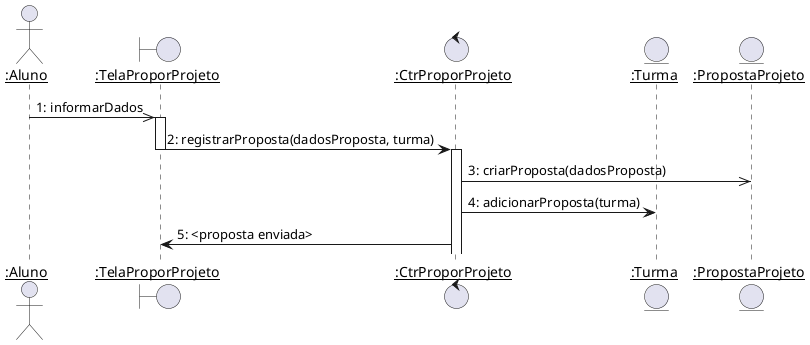 @startuml
skinparam sequenceParticipant underline

actor ":Aluno" as Aluno
boundary ":TelaProporProjeto" as TelaProporProjeto
control ":CtrProporProjeto" as CtrProporProjeto
entity ":Turma" as Turma
entity ":PropostaProjeto" as PropostaProjeto

Aluno ->> TelaProporProjeto ++: 1: informarDados
TelaProporProjeto -> CtrProporProjeto --++: 2: registrarProposta(dadosProposta, turma)
CtrProporProjeto ->> PropostaProjeto : 3: criarProposta(dadosProposta)
CtrProporProjeto -> Turma : 4: adicionarProposta(turma)
CtrProporProjeto -> TelaProporProjeto : 5: <proposta enviada>
@enduml
